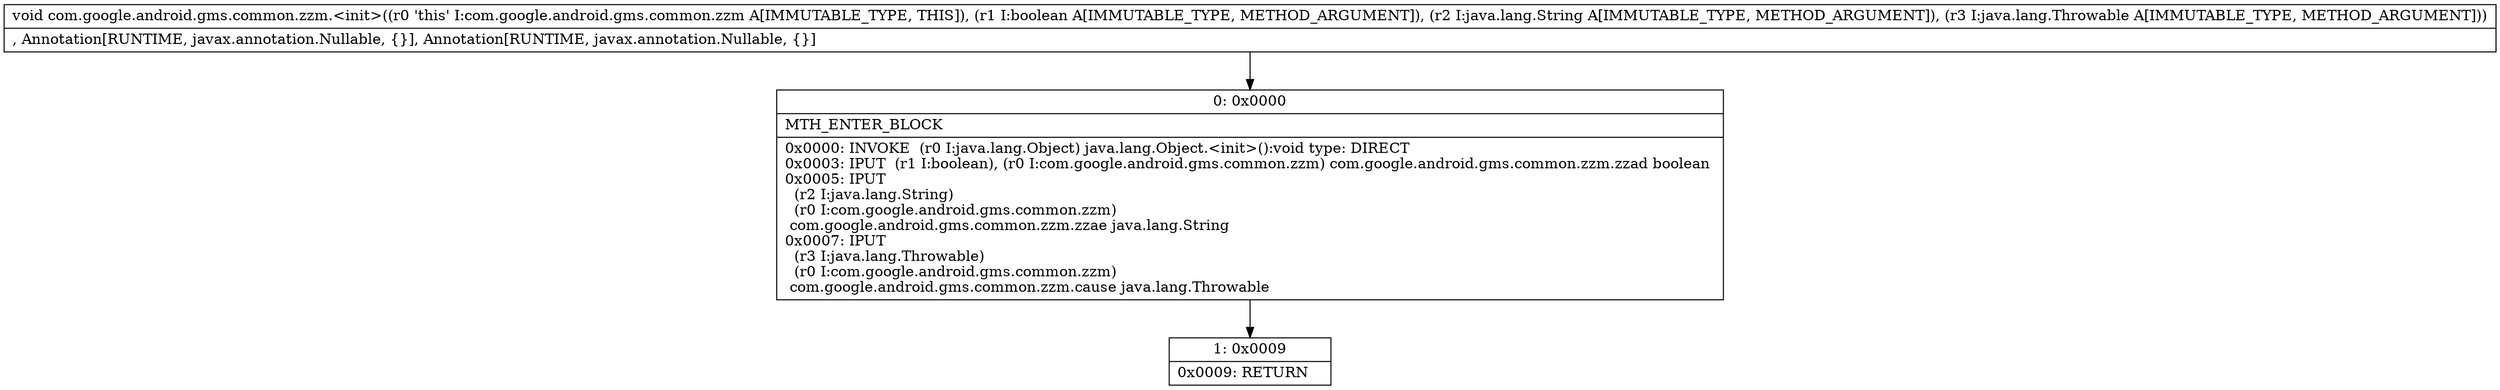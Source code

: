 digraph "CFG forcom.google.android.gms.common.zzm.\<init\>(ZLjava\/lang\/String;Ljava\/lang\/Throwable;)V" {
Node_0 [shape=record,label="{0\:\ 0x0000|MTH_ENTER_BLOCK\l|0x0000: INVOKE  (r0 I:java.lang.Object) java.lang.Object.\<init\>():void type: DIRECT \l0x0003: IPUT  (r1 I:boolean), (r0 I:com.google.android.gms.common.zzm) com.google.android.gms.common.zzm.zzad boolean \l0x0005: IPUT  \l  (r2 I:java.lang.String)\l  (r0 I:com.google.android.gms.common.zzm)\l com.google.android.gms.common.zzm.zzae java.lang.String \l0x0007: IPUT  \l  (r3 I:java.lang.Throwable)\l  (r0 I:com.google.android.gms.common.zzm)\l com.google.android.gms.common.zzm.cause java.lang.Throwable \l}"];
Node_1 [shape=record,label="{1\:\ 0x0009|0x0009: RETURN   \l}"];
MethodNode[shape=record,label="{void com.google.android.gms.common.zzm.\<init\>((r0 'this' I:com.google.android.gms.common.zzm A[IMMUTABLE_TYPE, THIS]), (r1 I:boolean A[IMMUTABLE_TYPE, METHOD_ARGUMENT]), (r2 I:java.lang.String A[IMMUTABLE_TYPE, METHOD_ARGUMENT]), (r3 I:java.lang.Throwable A[IMMUTABLE_TYPE, METHOD_ARGUMENT]))  | , Annotation[RUNTIME, javax.annotation.Nullable, \{\}], Annotation[RUNTIME, javax.annotation.Nullable, \{\}]\l}"];
MethodNode -> Node_0;
Node_0 -> Node_1;
}

